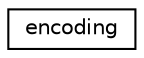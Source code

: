 digraph "Graphical Class Hierarchy"
{
  edge [fontname="Helvetica",fontsize="10",labelfontname="Helvetica",labelfontsize="10"];
  node [fontname="Helvetica",fontsize="10",shape=record];
  rankdir="LR";
  Node1 [label="encoding",height=0.2,width=0.4,color="black", fillcolor="white", style="filled",URL="$structencoding.html"];
}
